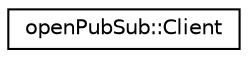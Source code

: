 digraph "Graphical Class Hierarchy"
{
 // LATEX_PDF_SIZE
  edge [fontname="Helvetica",fontsize="10",labelfontname="Helvetica",labelfontsize="10"];
  node [fontname="Helvetica",fontsize="10",shape=record];
  rankdir="LR";
  Node0 [label="openPubSub::Client",height=0.2,width=0.4,color="black", fillcolor="white", style="filled",URL="$classopenPubSub_1_1Client.html",tooltip=" "];
}
